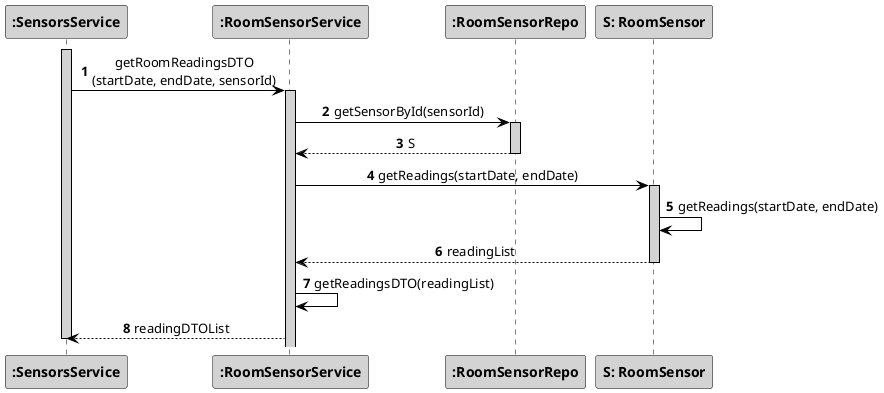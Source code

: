 @startuml
skinparam sequenceMessageAlign center
skinparam sequence {
	ArrowColor Black
	ActorBorderColor DarkBlue
	LifeLineBorderColor black
	LifeLineBackgroundColor LightGrey

	ParticipantBorderColor Black
	ParticipantBackgroundColor LightGrey
	ParticipantFontStyle Bold

	ActorBackgroundColor DimGrey
	ActorFontColor DeepSkyBlue
	ActorFontStyle Bold
	ActorFontSize 17
	ActorFontName Aapex
}
autonumber

activate ":SensorsService"
":SensorsService" -> ":RoomSensorService": getRoomReadingsDTO\n(startDate, endDate, sensorId)
activate ":RoomSensorService"

":RoomSensorService" -> ":RoomSensorRepo": getSensorById(sensorId)

activate ":RoomSensorRepo"
":RoomSensorService" <-- ":RoomSensorRepo": S
deactivate ":RoomSensorRepo"
":RoomSensorService" -> "S: RoomSensor": getReadings(startDate, endDate)
activate "S: RoomSensor"
"S: RoomSensor" -> "S: RoomSensor": getReadings(startDate, endDate)
deactivate ":RoomSensorRepo"
":RoomSensorService" <-- "S: RoomSensor": readingList
deactivate "S: RoomSensor"
":RoomSensorService" -> ":RoomSensorService": getReadingsDTO(readingList)
":SensorsService" <-- ":RoomSensorService": readingDTOList
deactivate ":SensorsService"


@enduml